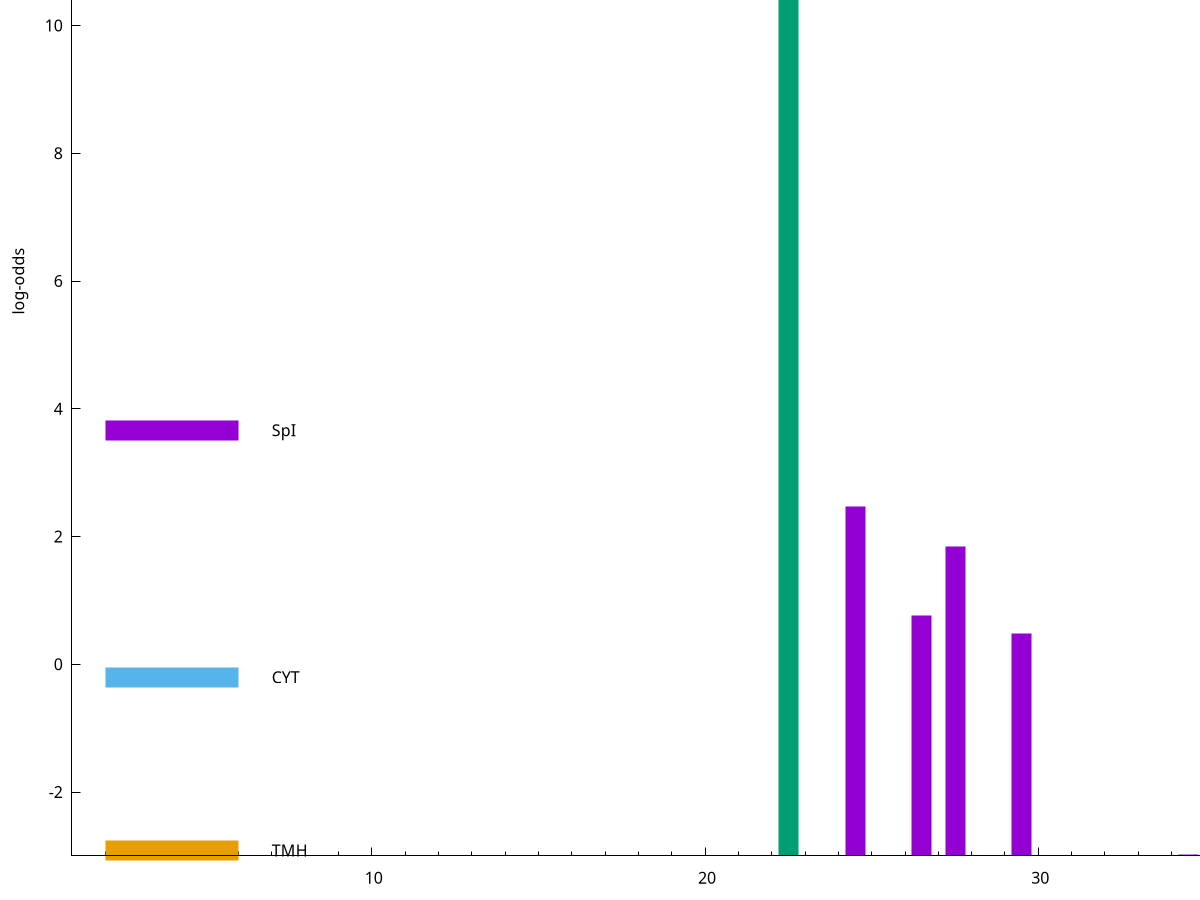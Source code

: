 set title "LipoP predictions for SRR4065689.gff"
set size 2., 1.4
set xrange [1:70] 
set mxtics 10
set yrange [-3:15]
set y2range [0:18]
set ylabel "log-odds"
set term postscript eps color solid "Helvetica" 30
set output "SRR4065689.gff33.eps"
set arrow from 2,13.6285 to 6,13.6285 nohead lt 2 lw 20
set label "SpII" at 7,13.6285
set arrow from 2,3.66601 to 6,3.66601 nohead lt 1 lw 20
set label "SpI" at 7,3.66601
set arrow from 2,-0.200913 to 6,-0.200913 nohead lt 3 lw 20
set label "CYT" at 7,-0.200913
set arrow from 2,-2.91485 to 6,-2.91485 nohead lt 4 lw 20
set label "TMH" at 7,-2.91485
set arrow from 2,13.6285 to 6,13.6285 nohead lt 2 lw 20
set label "SpII" at 7,13.6285
# NOTE: The scores below are the log-odds scores with the threshold
# NOTE: subtracted (a hack to make gnuplot make the histogram all
# NOTE: look nice).
plot "-" axes x1y2 title "" with impulses lt 2 lw 20, "-" axes x1y2 title "" with impulses lt 1 lw 20
22.500000 16.628500
e
24.500000 5.468510
27.500000 4.849280
26.500000 3.760258
29.500000 3.482725
34.500000 0.022160
e
exit
